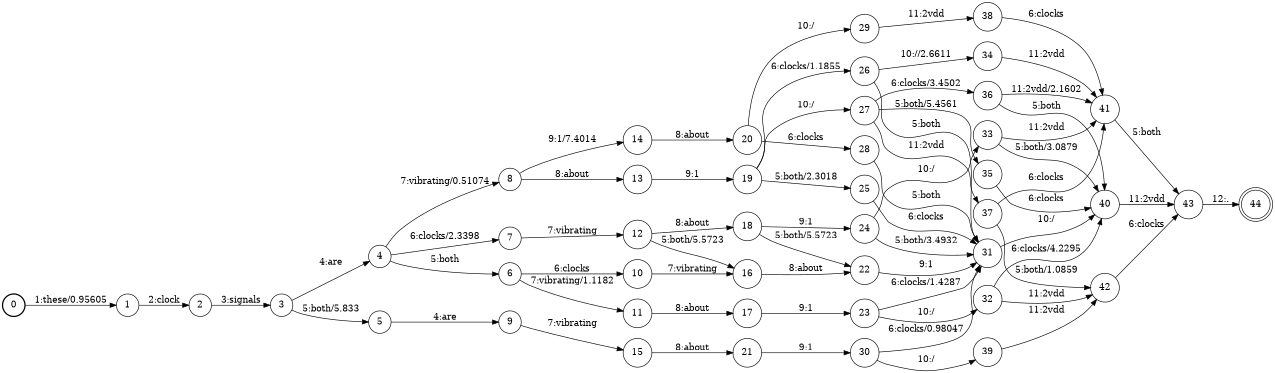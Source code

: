 digraph FST {
rankdir = LR;
size = "8.5,11";
label = "";
center = 1;
orientation = Portrait;
ranksep = "0.4";
nodesep = "0.25";
0 [label = "0", shape = circle, style = bold, fontsize = 14]
	0 -> 1 [label = "1:these/0.95605", fontsize = 14];
1 [label = "1", shape = circle, style = solid, fontsize = 14]
	1 -> 2 [label = "2:clock", fontsize = 14];
2 [label = "2", shape = circle, style = solid, fontsize = 14]
	2 -> 3 [label = "3:signals", fontsize = 14];
3 [label = "3", shape = circle, style = solid, fontsize = 14]
	3 -> 4 [label = "4:are", fontsize = 14];
	3 -> 5 [label = "5:both/5.833", fontsize = 14];
4 [label = "4", shape = circle, style = solid, fontsize = 14]
	4 -> 6 [label = "5:both", fontsize = 14];
	4 -> 7 [label = "6:clocks/2.3398", fontsize = 14];
	4 -> 8 [label = "7:vibrating/0.51074", fontsize = 14];
5 [label = "5", shape = circle, style = solid, fontsize = 14]
	5 -> 9 [label = "4:are", fontsize = 14];
6 [label = "6", shape = circle, style = solid, fontsize = 14]
	6 -> 10 [label = "6:clocks", fontsize = 14];
	6 -> 11 [label = "7:vibrating/1.1182", fontsize = 14];
7 [label = "7", shape = circle, style = solid, fontsize = 14]
	7 -> 12 [label = "7:vibrating", fontsize = 14];
8 [label = "8", shape = circle, style = solid, fontsize = 14]
	8 -> 13 [label = "8:about", fontsize = 14];
	8 -> 14 [label = "9:1/7.4014", fontsize = 14];
9 [label = "9", shape = circle, style = solid, fontsize = 14]
	9 -> 15 [label = "7:vibrating", fontsize = 14];
10 [label = "10", shape = circle, style = solid, fontsize = 14]
	10 -> 16 [label = "7:vibrating", fontsize = 14];
11 [label = "11", shape = circle, style = solid, fontsize = 14]
	11 -> 17 [label = "8:about", fontsize = 14];
12 [label = "12", shape = circle, style = solid, fontsize = 14]
	12 -> 16 [label = "5:both/5.5723", fontsize = 14];
	12 -> 18 [label = "8:about", fontsize = 14];
13 [label = "13", shape = circle, style = solid, fontsize = 14]
	13 -> 19 [label = "9:1", fontsize = 14];
14 [label = "14", shape = circle, style = solid, fontsize = 14]
	14 -> 20 [label = "8:about", fontsize = 14];
15 [label = "15", shape = circle, style = solid, fontsize = 14]
	15 -> 21 [label = "8:about", fontsize = 14];
16 [label = "16", shape = circle, style = solid, fontsize = 14]
	16 -> 22 [label = "8:about", fontsize = 14];
17 [label = "17", shape = circle, style = solid, fontsize = 14]
	17 -> 23 [label = "9:1", fontsize = 14];
18 [label = "18", shape = circle, style = solid, fontsize = 14]
	18 -> 22 [label = "5:both/5.5723", fontsize = 14];
	18 -> 24 [label = "9:1", fontsize = 14];
19 [label = "19", shape = circle, style = solid, fontsize = 14]
	19 -> 25 [label = "5:both/2.3018", fontsize = 14];
	19 -> 26 [label = "6:clocks/1.1855", fontsize = 14];
	19 -> 27 [label = "10:/", fontsize = 14];
20 [label = "20", shape = circle, style = solid, fontsize = 14]
	20 -> 28 [label = "6:clocks", fontsize = 14];
	20 -> 29 [label = "10:/", fontsize = 14];
21 [label = "21", shape = circle, style = solid, fontsize = 14]
	21 -> 30 [label = "9:1", fontsize = 14];
22 [label = "22", shape = circle, style = solid, fontsize = 14]
	22 -> 31 [label = "9:1", fontsize = 14];
23 [label = "23", shape = circle, style = solid, fontsize = 14]
	23 -> 31 [label = "6:clocks/1.4287", fontsize = 14];
	23 -> 32 [label = "10:/", fontsize = 14];
24 [label = "24", shape = circle, style = solid, fontsize = 14]
	24 -> 31 [label = "5:both/3.4932", fontsize = 14];
	24 -> 33 [label = "10:/", fontsize = 14];
25 [label = "25", shape = circle, style = solid, fontsize = 14]
	25 -> 31 [label = "6:clocks", fontsize = 14];
26 [label = "26", shape = circle, style = solid, fontsize = 14]
	26 -> 31 [label = "5:both", fontsize = 14];
	26 -> 34 [label = "10://2.6611", fontsize = 14];
27 [label = "27", shape = circle, style = solid, fontsize = 14]
	27 -> 35 [label = "5:both/5.4561", fontsize = 14];
	27 -> 36 [label = "6:clocks/3.4502", fontsize = 14];
	27 -> 37 [label = "11:2vdd", fontsize = 14];
28 [label = "28", shape = circle, style = solid, fontsize = 14]
	28 -> 31 [label = "5:both", fontsize = 14];
29 [label = "29", shape = circle, style = solid, fontsize = 14]
	29 -> 38 [label = "11:2vdd", fontsize = 14];
30 [label = "30", shape = circle, style = solid, fontsize = 14]
	30 -> 31 [label = "6:clocks/0.98047", fontsize = 14];
	30 -> 39 [label = "10:/", fontsize = 14];
31 [label = "31", shape = circle, style = solid, fontsize = 14]
	31 -> 40 [label = "10:/", fontsize = 14];
32 [label = "32", shape = circle, style = solid, fontsize = 14]
	32 -> 40 [label = "6:clocks/4.2295", fontsize = 14];
	32 -> 42 [label = "11:2vdd", fontsize = 14];
33 [label = "33", shape = circle, style = solid, fontsize = 14]
	33 -> 40 [label = "5:both/3.0879", fontsize = 14];
	33 -> 41 [label = "11:2vdd", fontsize = 14];
34 [label = "34", shape = circle, style = solid, fontsize = 14]
	34 -> 41 [label = "11:2vdd", fontsize = 14];
35 [label = "35", shape = circle, style = solid, fontsize = 14]
	35 -> 40 [label = "6:clocks", fontsize = 14];
36 [label = "36", shape = circle, style = solid, fontsize = 14]
	36 -> 40 [label = "5:both", fontsize = 14];
	36 -> 41 [label = "11:2vdd/2.1602", fontsize = 14];
37 [label = "37", shape = circle, style = solid, fontsize = 14]
	37 -> 42 [label = "5:both/1.0859", fontsize = 14];
	37 -> 41 [label = "6:clocks", fontsize = 14];
38 [label = "38", shape = circle, style = solid, fontsize = 14]
	38 -> 41 [label = "6:clocks", fontsize = 14];
39 [label = "39", shape = circle, style = solid, fontsize = 14]
	39 -> 42 [label = "11:2vdd", fontsize = 14];
40 [label = "40", shape = circle, style = solid, fontsize = 14]
	40 -> 43 [label = "11:2vdd", fontsize = 14];
41 [label = "41", shape = circle, style = solid, fontsize = 14]
	41 -> 43 [label = "5:both", fontsize = 14];
42 [label = "42", shape = circle, style = solid, fontsize = 14]
	42 -> 43 [label = "6:clocks", fontsize = 14];
43 [label = "43", shape = circle, style = solid, fontsize = 14]
	43 -> 44 [label = "12:.", fontsize = 14];
44 [label = "44", shape = doublecircle, style = solid, fontsize = 14]
}
